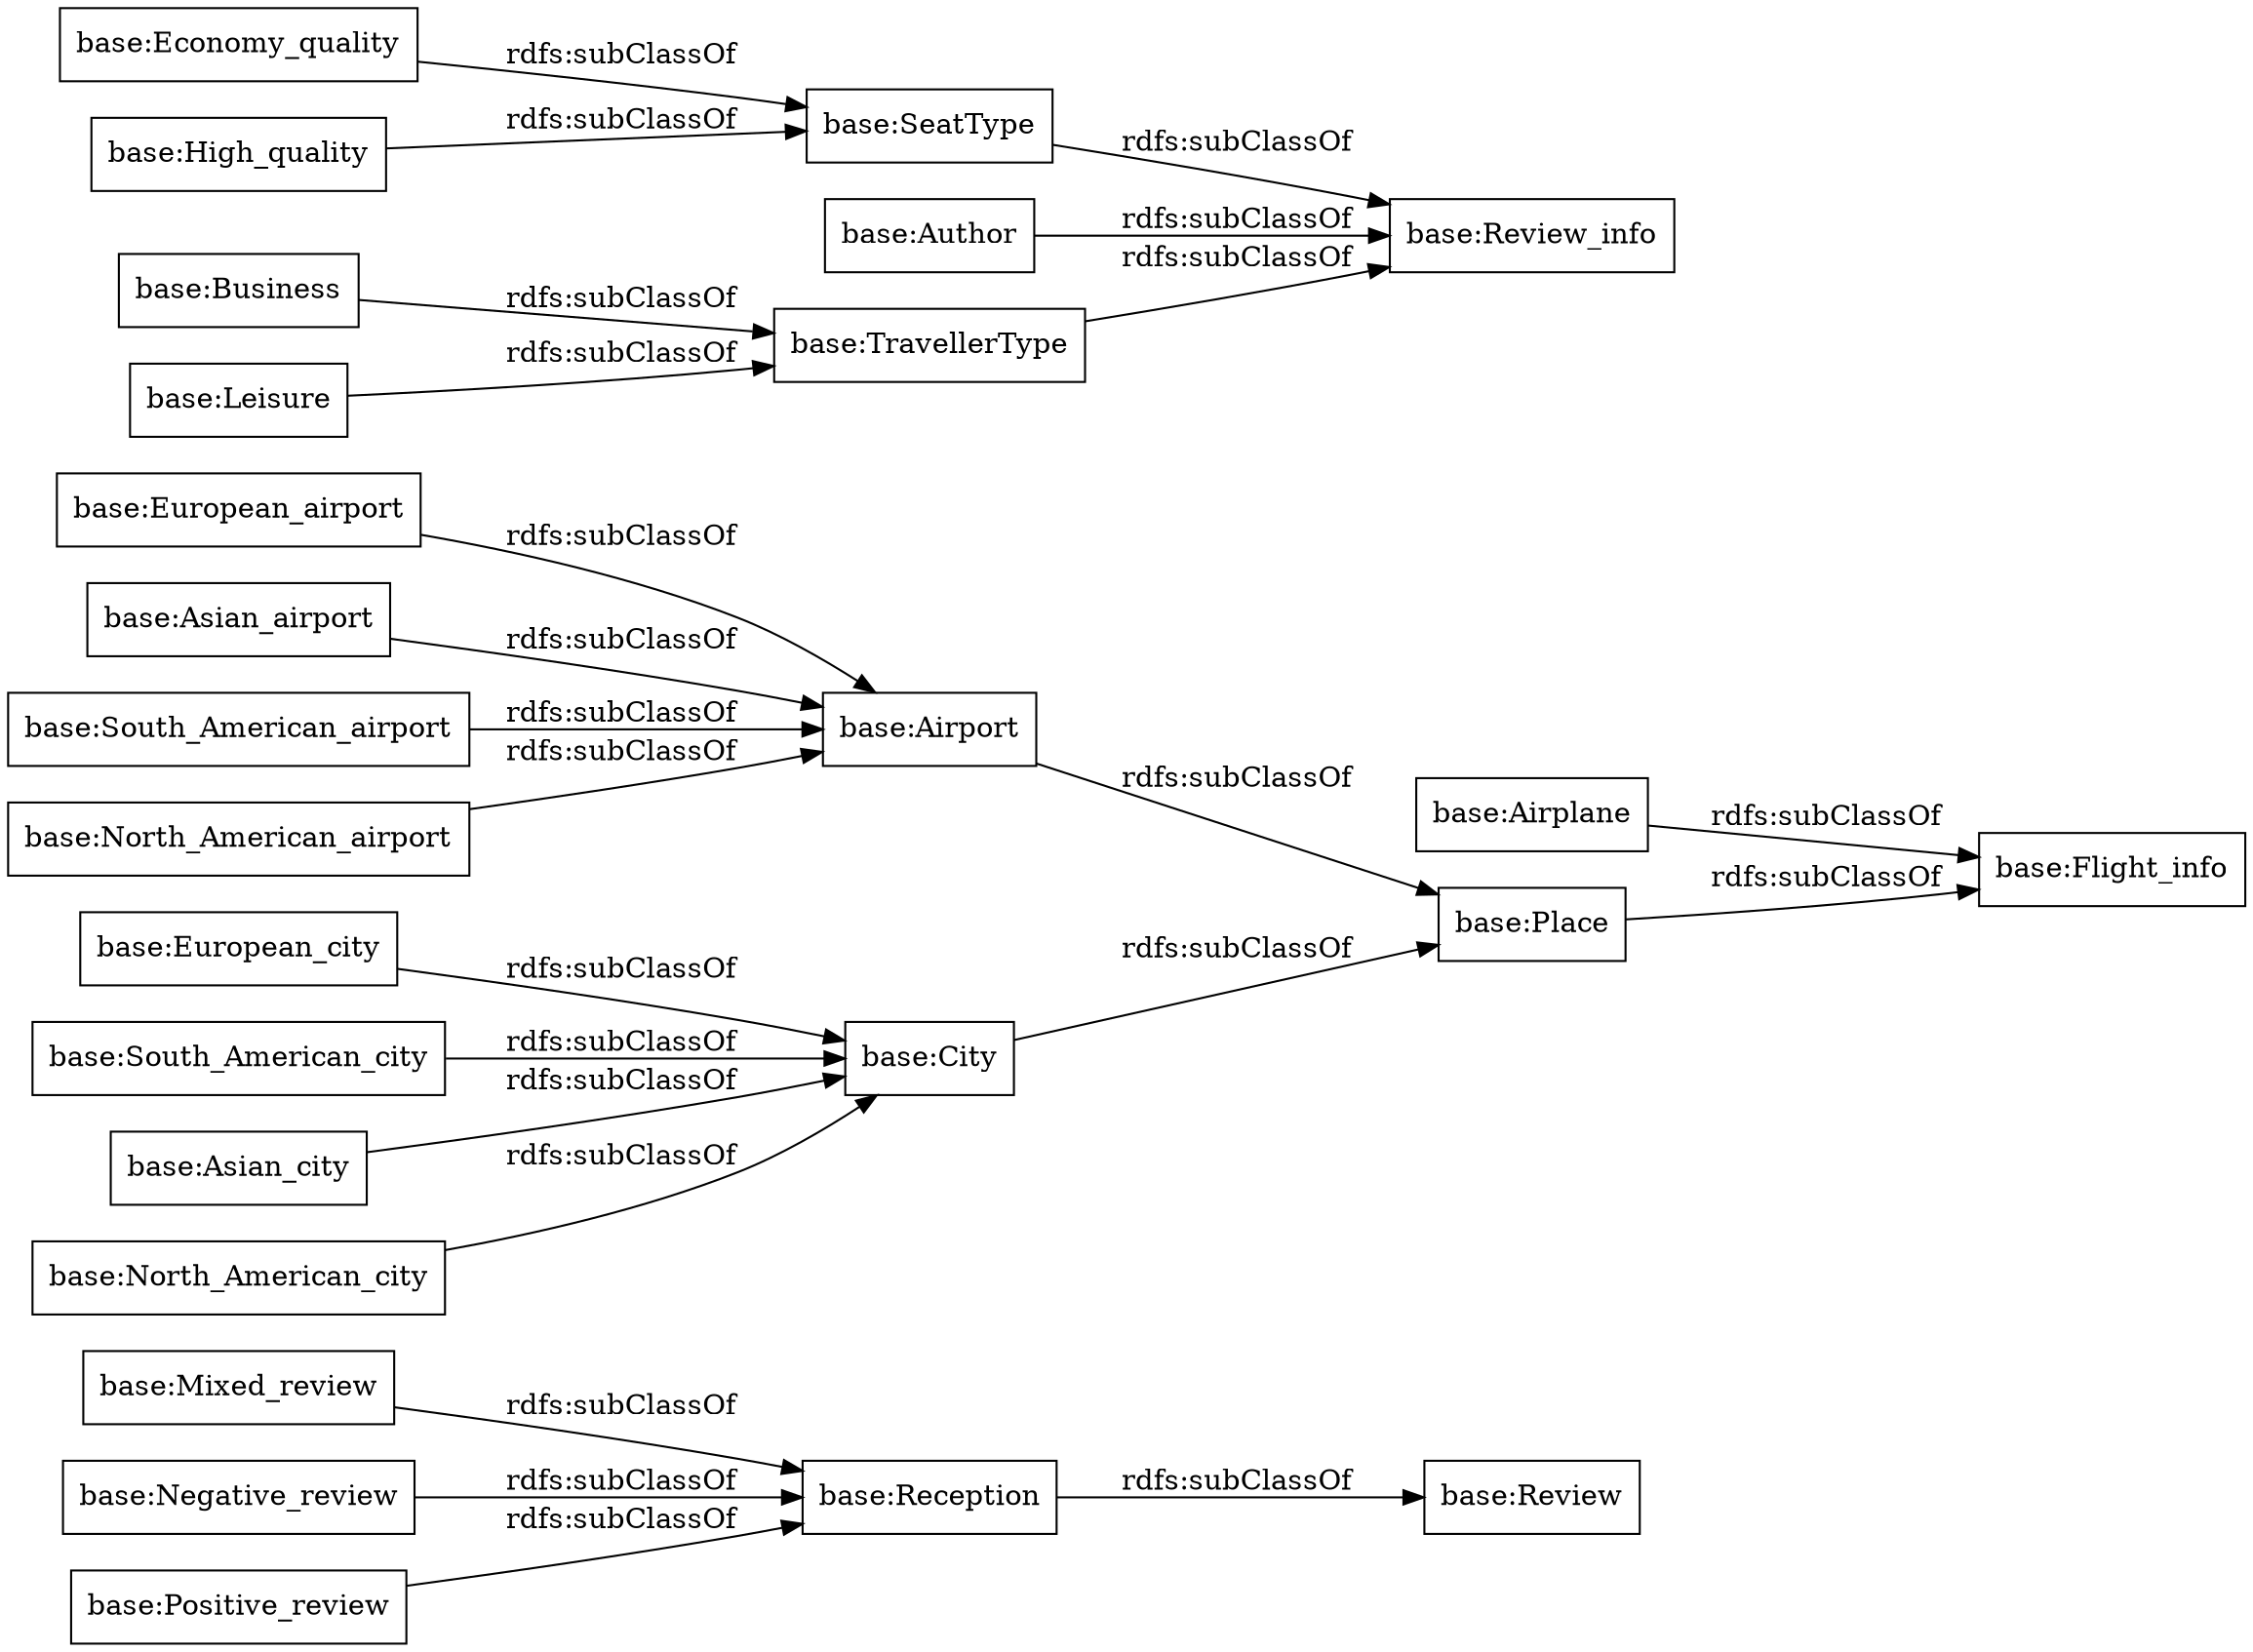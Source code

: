 digraph ar2dtool_diagram { 
rankdir=LR;
size="1000"
node [shape = rectangle, color="black"]; "base:Mixed_review" "base:Airplane" "base:European_airport" "base:Flight_info" "base:Business" "base:Economy_quality" "base:Asian_airport" "base:Review" "base:South_American_airport" "base:Negative_review" "base:Airport" "base:European_city" "base:Author" "base:High_quality" "base:South_American_city" "base:Positive_review" "base:Asian_city" "base:City" "base:SeatType" "base:North_American_city" "base:Place" "base:Leisure" "base:North_American_airport" "base:Reception" "base:TravellerType" "base:Review_info" ; /*classes style*/
	"base:Business" -> "base:TravellerType" [ label = "rdfs:subClassOf" ];
	"base:European_airport" -> "base:Airport" [ label = "rdfs:subClassOf" ];
	"base:Leisure" -> "base:TravellerType" [ label = "rdfs:subClassOf" ];
	"base:Author" -> "base:Review_info" [ label = "rdfs:subClassOf" ];
	"base:European_city" -> "base:City" [ label = "rdfs:subClassOf" ];
	"base:North_American_city" -> "base:City" [ label = "rdfs:subClassOf" ];
	"base:Airport" -> "base:Place" [ label = "rdfs:subClassOf" ];
	"base:Positive_review" -> "base:Reception" [ label = "rdfs:subClassOf" ];
	"base:South_American_city" -> "base:City" [ label = "rdfs:subClassOf" ];
	"base:High_quality" -> "base:SeatType" [ label = "rdfs:subClassOf" ];
	"base:City" -> "base:Place" [ label = "rdfs:subClassOf" ];
	"base:Reception" -> "base:Review" [ label = "rdfs:subClassOf" ];
	"base:Asian_airport" -> "base:Airport" [ label = "rdfs:subClassOf" ];
	"base:Economy_quality" -> "base:SeatType" [ label = "rdfs:subClassOf" ];
	"base:Mixed_review" -> "base:Reception" [ label = "rdfs:subClassOf" ];
	"base:Negative_review" -> "base:Reception" [ label = "rdfs:subClassOf" ];
	"base:Airplane" -> "base:Flight_info" [ label = "rdfs:subClassOf" ];
	"base:SeatType" -> "base:Review_info" [ label = "rdfs:subClassOf" ];
	"base:Place" -> "base:Flight_info" [ label = "rdfs:subClassOf" ];
	"base:South_American_airport" -> "base:Airport" [ label = "rdfs:subClassOf" ];
	"base:Asian_city" -> "base:City" [ label = "rdfs:subClassOf" ];
	"base:North_American_airport" -> "base:Airport" [ label = "rdfs:subClassOf" ];
	"base:TravellerType" -> "base:Review_info" [ label = "rdfs:subClassOf" ];

}
